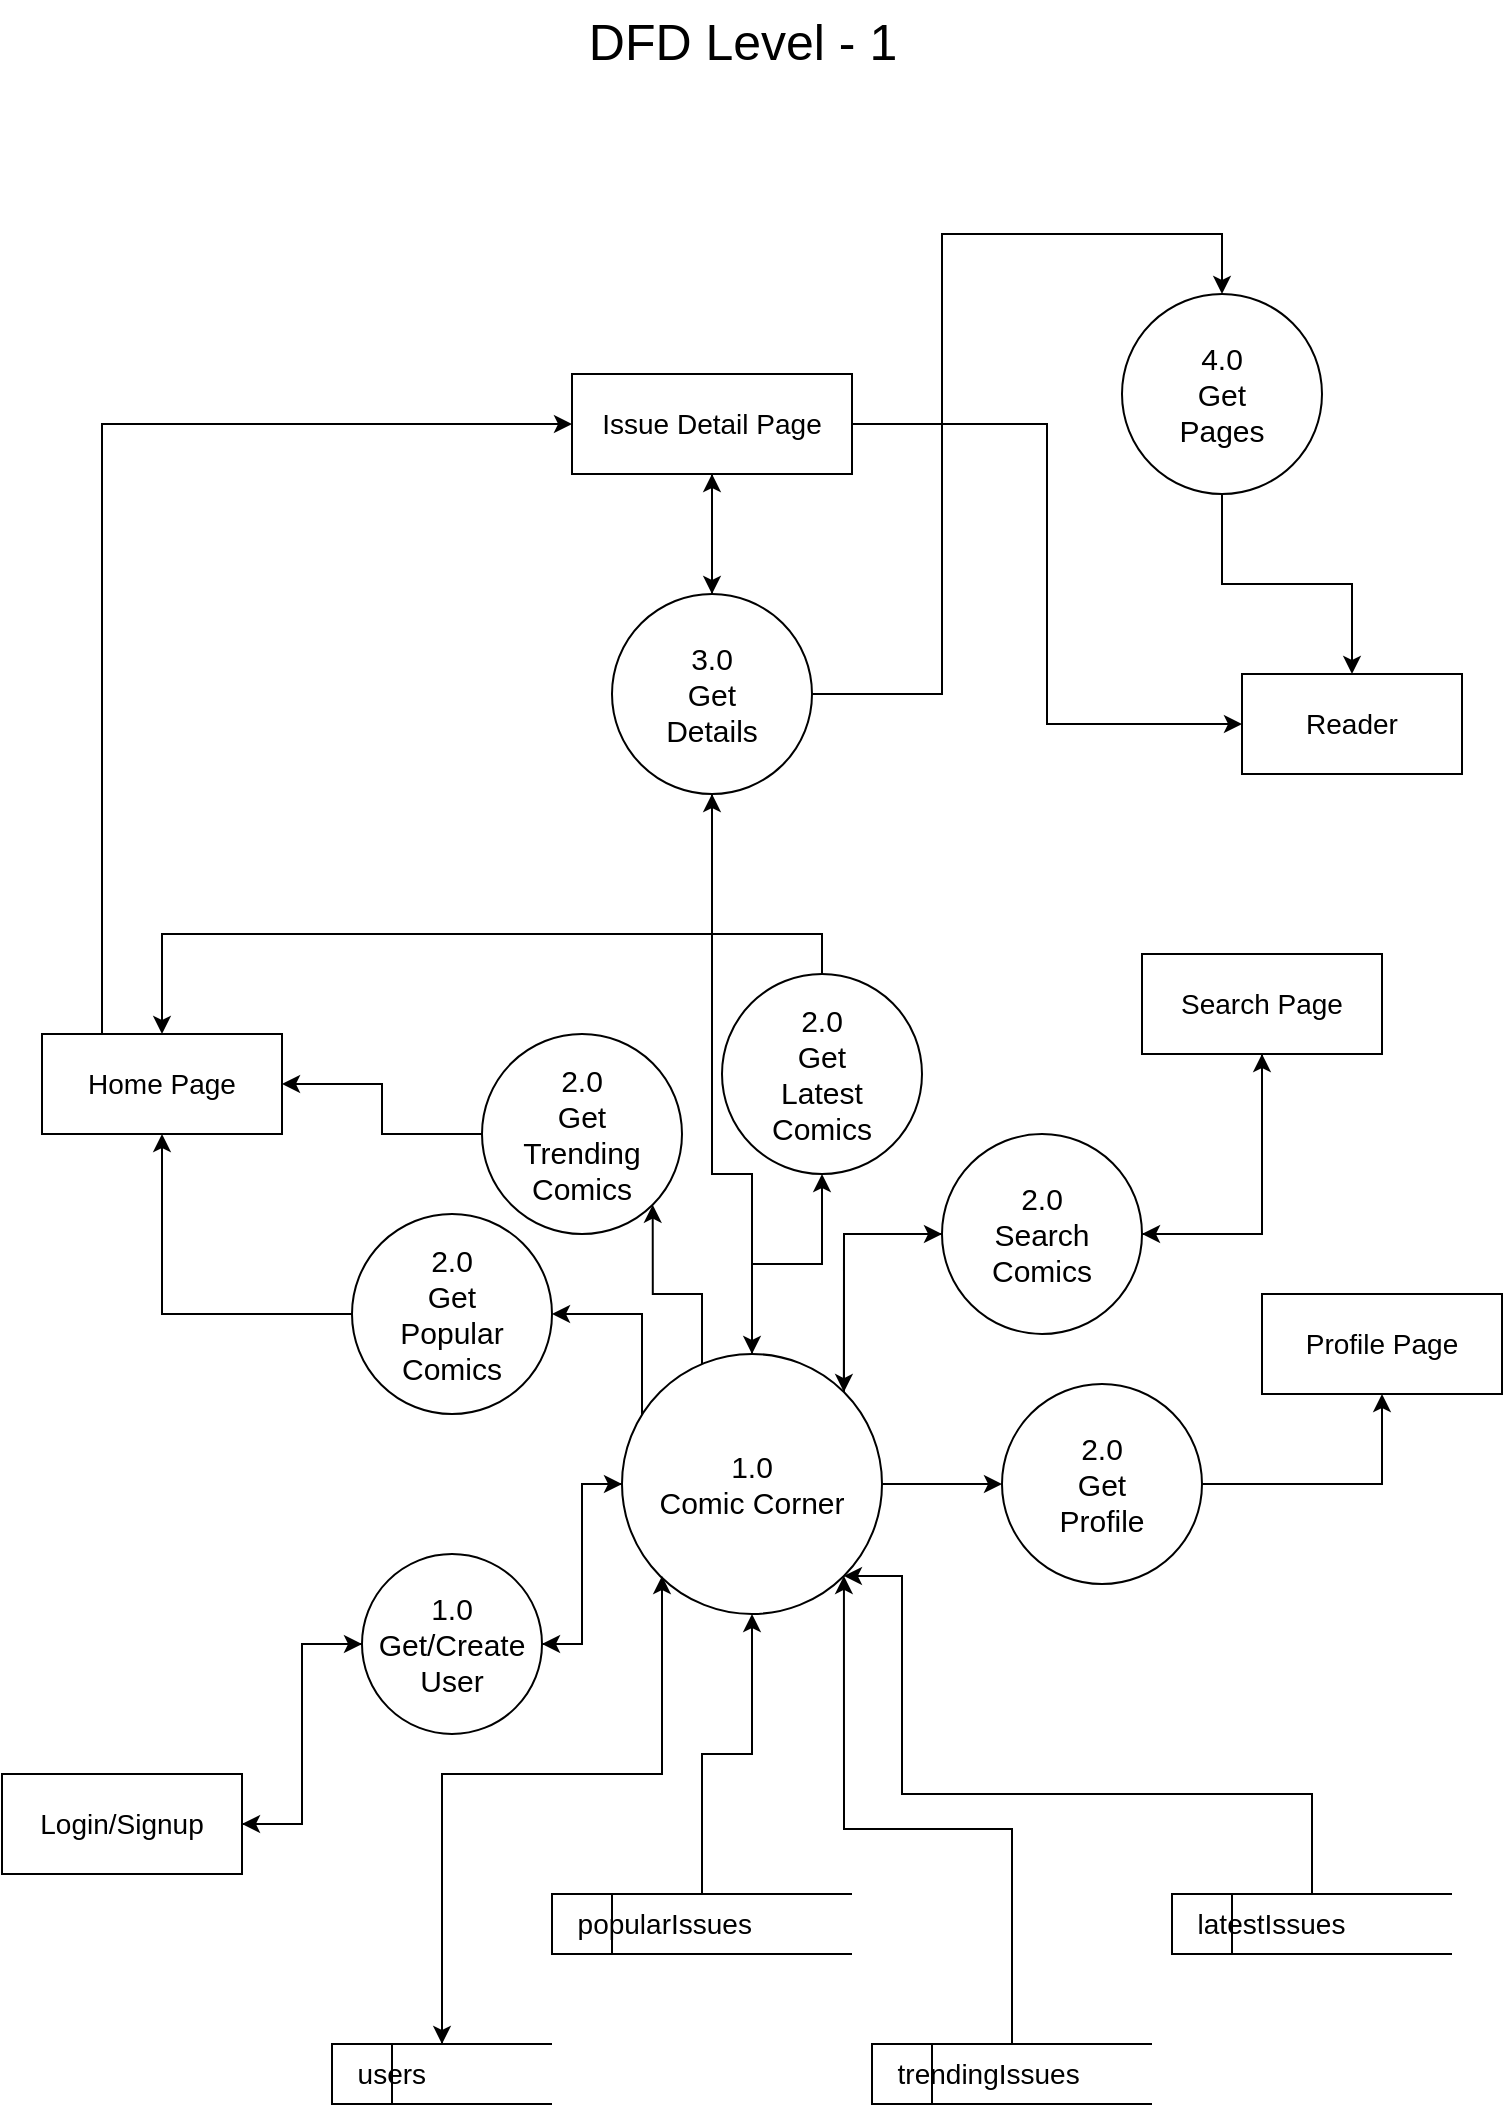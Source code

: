 <mxfile version="21.2.1" type="device">
  <diagram name="Page-1" id="LeH7iFrrdlT8JMITQynl">
    <mxGraphModel dx="993" dy="573" grid="1" gridSize="10" guides="1" tooltips="1" connect="1" arrows="1" fold="1" page="1" pageScale="1" pageWidth="850" pageHeight="1100" math="0" shadow="0">
      <root>
        <mxCell id="0" />
        <mxCell id="1" parent="0" />
        <mxCell id="RiBAbJlhbOir_Ix7eyt6-25" style="edgeStyle=orthogonalEdgeStyle;rounded=0;orthogonalLoop=1;jettySize=auto;html=1;entryX=1;entryY=0.5;entryDx=0;entryDy=0;" parent="1" source="RiBAbJlhbOir_Ix7eyt6-3" target="RiBAbJlhbOir_Ix7eyt6-21" edge="1">
          <mxGeometry relative="1" as="geometry" />
        </mxCell>
        <mxCell id="RiBAbJlhbOir_Ix7eyt6-26" style="edgeStyle=orthogonalEdgeStyle;rounded=0;orthogonalLoop=1;jettySize=auto;html=1;entryX=0.5;entryY=0;entryDx=0;entryDy=0;" parent="1" target="RiBAbJlhbOir_Ix7eyt6-20" edge="1">
          <mxGeometry relative="1" as="geometry">
            <mxPoint x="380" y="820" as="sourcePoint" />
            <Array as="points">
              <mxPoint x="380" y="920" />
              <mxPoint x="270" y="920" />
            </Array>
          </mxGeometry>
        </mxCell>
        <mxCell id="RiBAbJlhbOir_Ix7eyt6-31" style="edgeStyle=orthogonalEdgeStyle;rounded=0;orthogonalLoop=1;jettySize=auto;html=1;entryX=1;entryY=0.5;entryDx=0;entryDy=0;" parent="1" source="RiBAbJlhbOir_Ix7eyt6-3" target="RiBAbJlhbOir_Ix7eyt6-7" edge="1">
          <mxGeometry relative="1" as="geometry">
            <Array as="points">
              <mxPoint x="370" y="690" />
            </Array>
          </mxGeometry>
        </mxCell>
        <mxCell id="RiBAbJlhbOir_Ix7eyt6-34" style="edgeStyle=orthogonalEdgeStyle;rounded=0;orthogonalLoop=1;jettySize=auto;html=1;entryX=1;entryY=1;entryDx=0;entryDy=0;" parent="1" source="RiBAbJlhbOir_Ix7eyt6-3" target="RiBAbJlhbOir_Ix7eyt6-8" edge="1">
          <mxGeometry relative="1" as="geometry">
            <Array as="points">
              <mxPoint x="400" y="680" />
              <mxPoint x="375" y="680" />
            </Array>
          </mxGeometry>
        </mxCell>
        <mxCell id="RiBAbJlhbOir_Ix7eyt6-35" style="edgeStyle=orthogonalEdgeStyle;rounded=0;orthogonalLoop=1;jettySize=auto;html=1;entryX=0.5;entryY=1;entryDx=0;entryDy=0;" parent="1" source="RiBAbJlhbOir_Ix7eyt6-3" target="RiBAbJlhbOir_Ix7eyt6-9" edge="1">
          <mxGeometry relative="1" as="geometry" />
        </mxCell>
        <mxCell id="RiBAbJlhbOir_Ix7eyt6-36" style="edgeStyle=orthogonalEdgeStyle;rounded=0;orthogonalLoop=1;jettySize=auto;html=1;entryX=0;entryY=0.5;entryDx=0;entryDy=0;exitX=1;exitY=0;exitDx=0;exitDy=0;" parent="1" source="RiBAbJlhbOir_Ix7eyt6-3" target="RiBAbJlhbOir_Ix7eyt6-10" edge="1">
          <mxGeometry relative="1" as="geometry">
            <Array as="points">
              <mxPoint x="471" y="650" />
            </Array>
          </mxGeometry>
        </mxCell>
        <mxCell id="RiBAbJlhbOir_Ix7eyt6-37" style="edgeStyle=orthogonalEdgeStyle;rounded=0;orthogonalLoop=1;jettySize=auto;html=1;entryX=0;entryY=0.5;entryDx=0;entryDy=0;" parent="1" source="RiBAbJlhbOir_Ix7eyt6-3" target="RiBAbJlhbOir_Ix7eyt6-11" edge="1">
          <mxGeometry relative="1" as="geometry" />
        </mxCell>
        <mxCell id="RiBAbJlhbOir_Ix7eyt6-47" style="edgeStyle=orthogonalEdgeStyle;rounded=0;orthogonalLoop=1;jettySize=auto;html=1;entryX=0.5;entryY=1;entryDx=0;entryDy=0;" parent="1" source="RiBAbJlhbOir_Ix7eyt6-3" target="RiBAbJlhbOir_Ix7eyt6-17" edge="1">
          <mxGeometry relative="1" as="geometry">
            <Array as="points">
              <mxPoint x="425" y="620" />
              <mxPoint x="405" y="620" />
            </Array>
          </mxGeometry>
        </mxCell>
        <mxCell id="RiBAbJlhbOir_Ix7eyt6-3" value="&lt;font style=&quot;font-size: 15px;&quot;&gt;1.0&lt;br&gt;Comic Corner&lt;/font&gt;" style="ellipse;whiteSpace=wrap;html=1;aspect=fixed;" parent="1" vertex="1">
          <mxGeometry x="360" y="710" width="130" height="130" as="geometry" />
        </mxCell>
        <mxCell id="RiBAbJlhbOir_Ix7eyt6-28" style="edgeStyle=orthogonalEdgeStyle;rounded=0;orthogonalLoop=1;jettySize=auto;html=1;entryX=0.5;entryY=1;entryDx=0;entryDy=0;" parent="1" source="RiBAbJlhbOir_Ix7eyt6-4" target="RiBAbJlhbOir_Ix7eyt6-3" edge="1">
          <mxGeometry relative="1" as="geometry" />
        </mxCell>
        <mxCell id="RiBAbJlhbOir_Ix7eyt6-4" value="&lt;font style=&quot;font-size: 14px;&quot;&gt;&lt;span style=&quot;white-space: pre;&quot;&gt;&lt;span style=&quot;white-space: pre;&quot;&gt;	&lt;/span&gt; &lt;/span&gt;popularIssues&lt;/font&gt;" style="html=1;dashed=0;whiteSpace=wrap;shape=mxgraph.dfd.dataStoreID;align=left;spacingLeft=3;points=[[0,0],[0.5,0],[1,0],[0,0.5],[1,0.5],[0,1],[0.5,1],[1,1]];" parent="1" vertex="1">
          <mxGeometry x="325" y="980" width="150" height="30" as="geometry" />
        </mxCell>
        <mxCell id="RiBAbJlhbOir_Ix7eyt6-29" style="edgeStyle=orthogonalEdgeStyle;rounded=0;orthogonalLoop=1;jettySize=auto;html=1;entryX=1;entryY=1;entryDx=0;entryDy=0;" parent="1" source="RiBAbJlhbOir_Ix7eyt6-5" target="RiBAbJlhbOir_Ix7eyt6-3" edge="1">
          <mxGeometry relative="1" as="geometry" />
        </mxCell>
        <mxCell id="RiBAbJlhbOir_Ix7eyt6-5" value="&lt;font style=&quot;font-size: 14px;&quot;&gt;&lt;span style=&quot;white-space: pre;&quot;&gt;&lt;span style=&quot;white-space: pre;&quot;&gt;	&lt;/span&gt; &lt;/span&gt;trendingIssues&lt;/font&gt;" style="html=1;dashed=0;whiteSpace=wrap;shape=mxgraph.dfd.dataStoreID;align=left;spacingLeft=3;points=[[0,0],[0.5,0],[1,0],[0,0.5],[1,0.5],[0,1],[0.5,1],[1,1]];" parent="1" vertex="1">
          <mxGeometry x="485" y="1055" width="140" height="30" as="geometry" />
        </mxCell>
        <mxCell id="RiBAbJlhbOir_Ix7eyt6-30" style="edgeStyle=orthogonalEdgeStyle;rounded=0;orthogonalLoop=1;jettySize=auto;html=1;entryX=1;entryY=1;entryDx=0;entryDy=0;" parent="1" source="RiBAbJlhbOir_Ix7eyt6-6" target="RiBAbJlhbOir_Ix7eyt6-3" edge="1">
          <mxGeometry relative="1" as="geometry">
            <Array as="points">
              <mxPoint x="705" y="930" />
              <mxPoint x="500" y="930" />
              <mxPoint x="500" y="821" />
            </Array>
          </mxGeometry>
        </mxCell>
        <mxCell id="RiBAbJlhbOir_Ix7eyt6-6" value="&lt;font style=&quot;font-size: 14px;&quot;&gt;&lt;span style=&quot;white-space: pre;&quot;&gt;&lt;span style=&quot;white-space: pre;&quot;&gt;	&lt;/span&gt; &lt;/span&gt;latestIssues&lt;/font&gt;" style="html=1;dashed=0;whiteSpace=wrap;shape=mxgraph.dfd.dataStoreID;align=left;spacingLeft=3;points=[[0,0],[0.5,0],[1,0],[0,0.5],[1,0.5],[0,1],[0.5,1],[1,1]];" parent="1" vertex="1">
          <mxGeometry x="635" y="980" width="140" height="30" as="geometry" />
        </mxCell>
        <mxCell id="RiBAbJlhbOir_Ix7eyt6-42" style="edgeStyle=orthogonalEdgeStyle;rounded=0;orthogonalLoop=1;jettySize=auto;html=1;entryX=0.5;entryY=1;entryDx=0;entryDy=0;" parent="1" source="RiBAbJlhbOir_Ix7eyt6-7" target="RiBAbJlhbOir_Ix7eyt6-12" edge="1">
          <mxGeometry relative="1" as="geometry" />
        </mxCell>
        <mxCell id="RiBAbJlhbOir_Ix7eyt6-7" value="&lt;font style=&quot;font-size: 15px;&quot;&gt;2.0&lt;br&gt;Get&lt;br&gt;Popular&lt;br&gt;Comics&lt;br&gt;&lt;/font&gt;" style="ellipse;whiteSpace=wrap;html=1;aspect=fixed;" parent="1" vertex="1">
          <mxGeometry x="225" y="640" width="100" height="100" as="geometry" />
        </mxCell>
        <mxCell id="RiBAbJlhbOir_Ix7eyt6-43" style="edgeStyle=orthogonalEdgeStyle;rounded=0;orthogonalLoop=1;jettySize=auto;html=1;entryX=1;entryY=0.5;entryDx=0;entryDy=0;" parent="1" source="RiBAbJlhbOir_Ix7eyt6-8" target="RiBAbJlhbOir_Ix7eyt6-12" edge="1">
          <mxGeometry relative="1" as="geometry" />
        </mxCell>
        <mxCell id="RiBAbJlhbOir_Ix7eyt6-44" style="edgeStyle=orthogonalEdgeStyle;rounded=0;orthogonalLoop=1;jettySize=auto;html=1;entryX=0.5;entryY=0;entryDx=0;entryDy=0;exitX=0.5;exitY=0;exitDx=0;exitDy=0;" parent="1" source="RiBAbJlhbOir_Ix7eyt6-9" target="RiBAbJlhbOir_Ix7eyt6-12" edge="1">
          <mxGeometry relative="1" as="geometry">
            <Array as="points">
              <mxPoint x="460" y="500" />
              <mxPoint x="130" y="500" />
            </Array>
          </mxGeometry>
        </mxCell>
        <mxCell id="RiBAbJlhbOir_Ix7eyt6-8" value="&lt;font style=&quot;font-size: 15px;&quot;&gt;2.0&lt;br&gt;Get&lt;br&gt;Trending Comics&lt;br&gt;&lt;/font&gt;" style="ellipse;whiteSpace=wrap;html=1;aspect=fixed;" parent="1" vertex="1">
          <mxGeometry x="290" y="550" width="100" height="100" as="geometry" />
        </mxCell>
        <mxCell id="RiBAbJlhbOir_Ix7eyt6-9" value="&lt;font style=&quot;font-size: 15px;&quot;&gt;2.0&lt;br&gt;Get&lt;br&gt;Latest&lt;br&gt;Comics&lt;br&gt;&lt;/font&gt;" style="ellipse;whiteSpace=wrap;html=1;aspect=fixed;" parent="1" vertex="1">
          <mxGeometry x="410" y="520" width="100" height="100" as="geometry" />
        </mxCell>
        <mxCell id="RiBAbJlhbOir_Ix7eyt6-39" style="edgeStyle=orthogonalEdgeStyle;rounded=0;orthogonalLoop=1;jettySize=auto;html=1;entryX=1;entryY=0;entryDx=0;entryDy=0;" parent="1" source="RiBAbJlhbOir_Ix7eyt6-10" target="RiBAbJlhbOir_Ix7eyt6-3" edge="1">
          <mxGeometry relative="1" as="geometry" />
        </mxCell>
        <mxCell id="RiBAbJlhbOir_Ix7eyt6-40" style="edgeStyle=orthogonalEdgeStyle;rounded=0;orthogonalLoop=1;jettySize=auto;html=1;entryX=0.5;entryY=1;entryDx=0;entryDy=0;exitX=1;exitY=0.5;exitDx=0;exitDy=0;" parent="1" source="RiBAbJlhbOir_Ix7eyt6-10" target="RiBAbJlhbOir_Ix7eyt6-13" edge="1">
          <mxGeometry relative="1" as="geometry" />
        </mxCell>
        <mxCell id="RiBAbJlhbOir_Ix7eyt6-10" value="&lt;font style=&quot;font-size: 15px;&quot;&gt;2.0&lt;br&gt;Search&lt;br&gt;Comics&lt;br&gt;&lt;/font&gt;" style="ellipse;whiteSpace=wrap;html=1;aspect=fixed;" parent="1" vertex="1">
          <mxGeometry x="520" y="600" width="100" height="100" as="geometry" />
        </mxCell>
        <mxCell id="RiBAbJlhbOir_Ix7eyt6-41" style="edgeStyle=orthogonalEdgeStyle;rounded=0;orthogonalLoop=1;jettySize=auto;html=1;entryX=0.5;entryY=1;entryDx=0;entryDy=0;" parent="1" source="RiBAbJlhbOir_Ix7eyt6-11" target="RiBAbJlhbOir_Ix7eyt6-14" edge="1">
          <mxGeometry relative="1" as="geometry" />
        </mxCell>
        <mxCell id="RiBAbJlhbOir_Ix7eyt6-11" value="&lt;font style=&quot;font-size: 15px;&quot;&gt;2.0&lt;br&gt;Get&lt;br&gt;Profile&lt;br&gt;&lt;/font&gt;" style="ellipse;whiteSpace=wrap;html=1;aspect=fixed;" parent="1" vertex="1">
          <mxGeometry x="550" y="725" width="100" height="100" as="geometry" />
        </mxCell>
        <mxCell id="RiBAbJlhbOir_Ix7eyt6-45" style="edgeStyle=orthogonalEdgeStyle;rounded=0;orthogonalLoop=1;jettySize=auto;html=1;entryX=0;entryY=0.5;entryDx=0;entryDy=0;" parent="1" source="RiBAbJlhbOir_Ix7eyt6-12" target="RiBAbJlhbOir_Ix7eyt6-15" edge="1">
          <mxGeometry relative="1" as="geometry">
            <Array as="points">
              <mxPoint x="100" y="245" />
            </Array>
          </mxGeometry>
        </mxCell>
        <mxCell id="RiBAbJlhbOir_Ix7eyt6-12" value="&lt;font style=&quot;font-size: 14px;&quot;&gt;Home Page&lt;/font&gt;" style="rounded=0;whiteSpace=wrap;html=1;" parent="1" vertex="1">
          <mxGeometry x="70" y="550" width="120" height="50" as="geometry" />
        </mxCell>
        <mxCell id="RiBAbJlhbOir_Ix7eyt6-38" style="edgeStyle=orthogonalEdgeStyle;rounded=0;orthogonalLoop=1;jettySize=auto;html=1;entryX=1;entryY=0.5;entryDx=0;entryDy=0;" parent="1" source="RiBAbJlhbOir_Ix7eyt6-13" target="RiBAbJlhbOir_Ix7eyt6-10" edge="1">
          <mxGeometry relative="1" as="geometry" />
        </mxCell>
        <mxCell id="RiBAbJlhbOir_Ix7eyt6-13" value="&lt;font style=&quot;font-size: 14px;&quot;&gt;Search Page&lt;/font&gt;" style="rounded=0;whiteSpace=wrap;html=1;" parent="1" vertex="1">
          <mxGeometry x="620" y="510" width="120" height="50" as="geometry" />
        </mxCell>
        <mxCell id="RiBAbJlhbOir_Ix7eyt6-14" value="&lt;font style=&quot;font-size: 14px;&quot;&gt;Profile Page&lt;/font&gt;" style="rounded=0;whiteSpace=wrap;html=1;" parent="1" vertex="1">
          <mxGeometry x="680" y="680" width="120" height="50" as="geometry" />
        </mxCell>
        <mxCell id="RiBAbJlhbOir_Ix7eyt6-49" style="edgeStyle=orthogonalEdgeStyle;rounded=0;orthogonalLoop=1;jettySize=auto;html=1;entryX=0.5;entryY=0;entryDx=0;entryDy=0;" parent="1" source="RiBAbJlhbOir_Ix7eyt6-15" target="RiBAbJlhbOir_Ix7eyt6-17" edge="1">
          <mxGeometry relative="1" as="geometry" />
        </mxCell>
        <mxCell id="RiBAbJlhbOir_Ix7eyt6-51" style="edgeStyle=orthogonalEdgeStyle;rounded=0;orthogonalLoop=1;jettySize=auto;html=1;entryX=0;entryY=0.5;entryDx=0;entryDy=0;" parent="1" source="RiBAbJlhbOir_Ix7eyt6-15" target="RiBAbJlhbOir_Ix7eyt6-16" edge="1">
          <mxGeometry relative="1" as="geometry" />
        </mxCell>
        <mxCell id="RiBAbJlhbOir_Ix7eyt6-15" value="&lt;font style=&quot;font-size: 14px;&quot;&gt;Issue Detail Page&lt;/font&gt;" style="rounded=0;whiteSpace=wrap;html=1;" parent="1" vertex="1">
          <mxGeometry x="335" y="220" width="140" height="50" as="geometry" />
        </mxCell>
        <mxCell id="RiBAbJlhbOir_Ix7eyt6-16" value="&lt;span style=&quot;font-size: 14px;&quot;&gt;Reader&lt;/span&gt;" style="rounded=0;whiteSpace=wrap;html=1;" parent="1" vertex="1">
          <mxGeometry x="670" y="370" width="110" height="50" as="geometry" />
        </mxCell>
        <mxCell id="RiBAbJlhbOir_Ix7eyt6-46" style="edgeStyle=orthogonalEdgeStyle;rounded=0;orthogonalLoop=1;jettySize=auto;html=1;" parent="1" source="RiBAbJlhbOir_Ix7eyt6-17" target="RiBAbJlhbOir_Ix7eyt6-3" edge="1">
          <mxGeometry relative="1" as="geometry">
            <Array as="points">
              <mxPoint x="405" y="620" />
              <mxPoint x="425" y="620" />
            </Array>
          </mxGeometry>
        </mxCell>
        <mxCell id="RiBAbJlhbOir_Ix7eyt6-48" style="edgeStyle=orthogonalEdgeStyle;rounded=0;orthogonalLoop=1;jettySize=auto;html=1;entryX=0.5;entryY=1;entryDx=0;entryDy=0;" parent="1" source="RiBAbJlhbOir_Ix7eyt6-17" target="RiBAbJlhbOir_Ix7eyt6-15" edge="1">
          <mxGeometry relative="1" as="geometry" />
        </mxCell>
        <mxCell id="RiBAbJlhbOir_Ix7eyt6-52" style="edgeStyle=orthogonalEdgeStyle;rounded=0;orthogonalLoop=1;jettySize=auto;html=1;entryX=0.5;entryY=0;entryDx=0;entryDy=0;" parent="1" source="RiBAbJlhbOir_Ix7eyt6-17" target="RiBAbJlhbOir_Ix7eyt6-18" edge="1">
          <mxGeometry relative="1" as="geometry">
            <Array as="points">
              <mxPoint x="520" y="380" />
              <mxPoint x="520" y="150" />
              <mxPoint x="660" y="150" />
            </Array>
          </mxGeometry>
        </mxCell>
        <mxCell id="RiBAbJlhbOir_Ix7eyt6-17" value="&lt;font style=&quot;font-size: 15px;&quot;&gt;3.0&lt;br&gt;Get&lt;br&gt;Details&lt;br&gt;&lt;/font&gt;" style="ellipse;whiteSpace=wrap;html=1;aspect=fixed;" parent="1" vertex="1">
          <mxGeometry x="355" y="330" width="100" height="100" as="geometry" />
        </mxCell>
        <mxCell id="RiBAbJlhbOir_Ix7eyt6-53" style="edgeStyle=orthogonalEdgeStyle;rounded=0;orthogonalLoop=1;jettySize=auto;html=1;entryX=0.5;entryY=0;entryDx=0;entryDy=0;" parent="1" source="RiBAbJlhbOir_Ix7eyt6-18" target="RiBAbJlhbOir_Ix7eyt6-16" edge="1">
          <mxGeometry relative="1" as="geometry" />
        </mxCell>
        <mxCell id="RiBAbJlhbOir_Ix7eyt6-18" value="&lt;font style=&quot;font-size: 15px;&quot;&gt;4.0&lt;br&gt;Get&lt;br&gt;Pages&lt;br&gt;&lt;/font&gt;" style="ellipse;whiteSpace=wrap;html=1;aspect=fixed;" parent="1" vertex="1">
          <mxGeometry x="610" y="180" width="100" height="100" as="geometry" />
        </mxCell>
        <mxCell id="RiBAbJlhbOir_Ix7eyt6-22" style="edgeStyle=orthogonalEdgeStyle;rounded=0;orthogonalLoop=1;jettySize=auto;html=1;entryX=0;entryY=0.5;entryDx=0;entryDy=0;" parent="1" source="RiBAbJlhbOir_Ix7eyt6-19" target="RiBAbJlhbOir_Ix7eyt6-21" edge="1">
          <mxGeometry relative="1" as="geometry" />
        </mxCell>
        <mxCell id="RiBAbJlhbOir_Ix7eyt6-19" value="&lt;font style=&quot;font-size: 14px;&quot;&gt;Login/Signup&lt;/font&gt;" style="rounded=0;whiteSpace=wrap;html=1;" parent="1" vertex="1">
          <mxGeometry x="50" y="920" width="120" height="50" as="geometry" />
        </mxCell>
        <mxCell id="RiBAbJlhbOir_Ix7eyt6-27" style="edgeStyle=orthogonalEdgeStyle;rounded=0;orthogonalLoop=1;jettySize=auto;html=1;entryX=0;entryY=1;entryDx=0;entryDy=0;" parent="1" source="RiBAbJlhbOir_Ix7eyt6-20" target="RiBAbJlhbOir_Ix7eyt6-3" edge="1">
          <mxGeometry relative="1" as="geometry">
            <Array as="points">
              <mxPoint x="270" y="920" />
              <mxPoint x="380" y="920" />
              <mxPoint x="380" y="821" />
            </Array>
          </mxGeometry>
        </mxCell>
        <mxCell id="RiBAbJlhbOir_Ix7eyt6-20" value="&lt;font style=&quot;font-size: 14px;&quot;&gt;&lt;span style=&quot;white-space: pre;&quot;&gt;&lt;span style=&quot;white-space: pre;&quot;&gt;	&lt;/span&gt; &lt;/span&gt;users&lt;/font&gt;" style="html=1;dashed=0;whiteSpace=wrap;shape=mxgraph.dfd.dataStoreID;align=left;spacingLeft=3;points=[[0,0],[0.5,0],[1,0],[0,0.5],[1,0.5],[0,1],[0.5,1],[1,1]];" parent="1" vertex="1">
          <mxGeometry x="215" y="1055" width="110" height="30" as="geometry" />
        </mxCell>
        <mxCell id="RiBAbJlhbOir_Ix7eyt6-23" style="edgeStyle=orthogonalEdgeStyle;rounded=0;orthogonalLoop=1;jettySize=auto;html=1;entryX=1;entryY=0.5;entryDx=0;entryDy=0;" parent="1" source="RiBAbJlhbOir_Ix7eyt6-21" target="RiBAbJlhbOir_Ix7eyt6-19" edge="1">
          <mxGeometry relative="1" as="geometry" />
        </mxCell>
        <mxCell id="RiBAbJlhbOir_Ix7eyt6-24" style="edgeStyle=orthogonalEdgeStyle;rounded=0;orthogonalLoop=1;jettySize=auto;html=1;entryX=0;entryY=0.5;entryDx=0;entryDy=0;" parent="1" source="RiBAbJlhbOir_Ix7eyt6-21" target="RiBAbJlhbOir_Ix7eyt6-3" edge="1">
          <mxGeometry relative="1" as="geometry" />
        </mxCell>
        <mxCell id="RiBAbJlhbOir_Ix7eyt6-21" value="&lt;font style=&quot;font-size: 15px;&quot;&gt;1.0&lt;br&gt;Get/Create&lt;br&gt;User&lt;br&gt;&lt;/font&gt;" style="ellipse;whiteSpace=wrap;html=1;aspect=fixed;" parent="1" vertex="1">
          <mxGeometry x="230" y="810" width="90" height="90" as="geometry" />
        </mxCell>
        <mxCell id="S0FRVUoe3EhO3HrPRmMu-1" value="&lt;font style=&quot;font-size: 25px;&quot;&gt;DFD Level - 1&lt;/font&gt;" style="text;html=1;align=center;verticalAlign=middle;resizable=0;points=[];autosize=1;strokeColor=none;fillColor=none;" vertex="1" parent="1">
          <mxGeometry x="330" y="33" width="180" height="40" as="geometry" />
        </mxCell>
      </root>
    </mxGraphModel>
  </diagram>
</mxfile>
